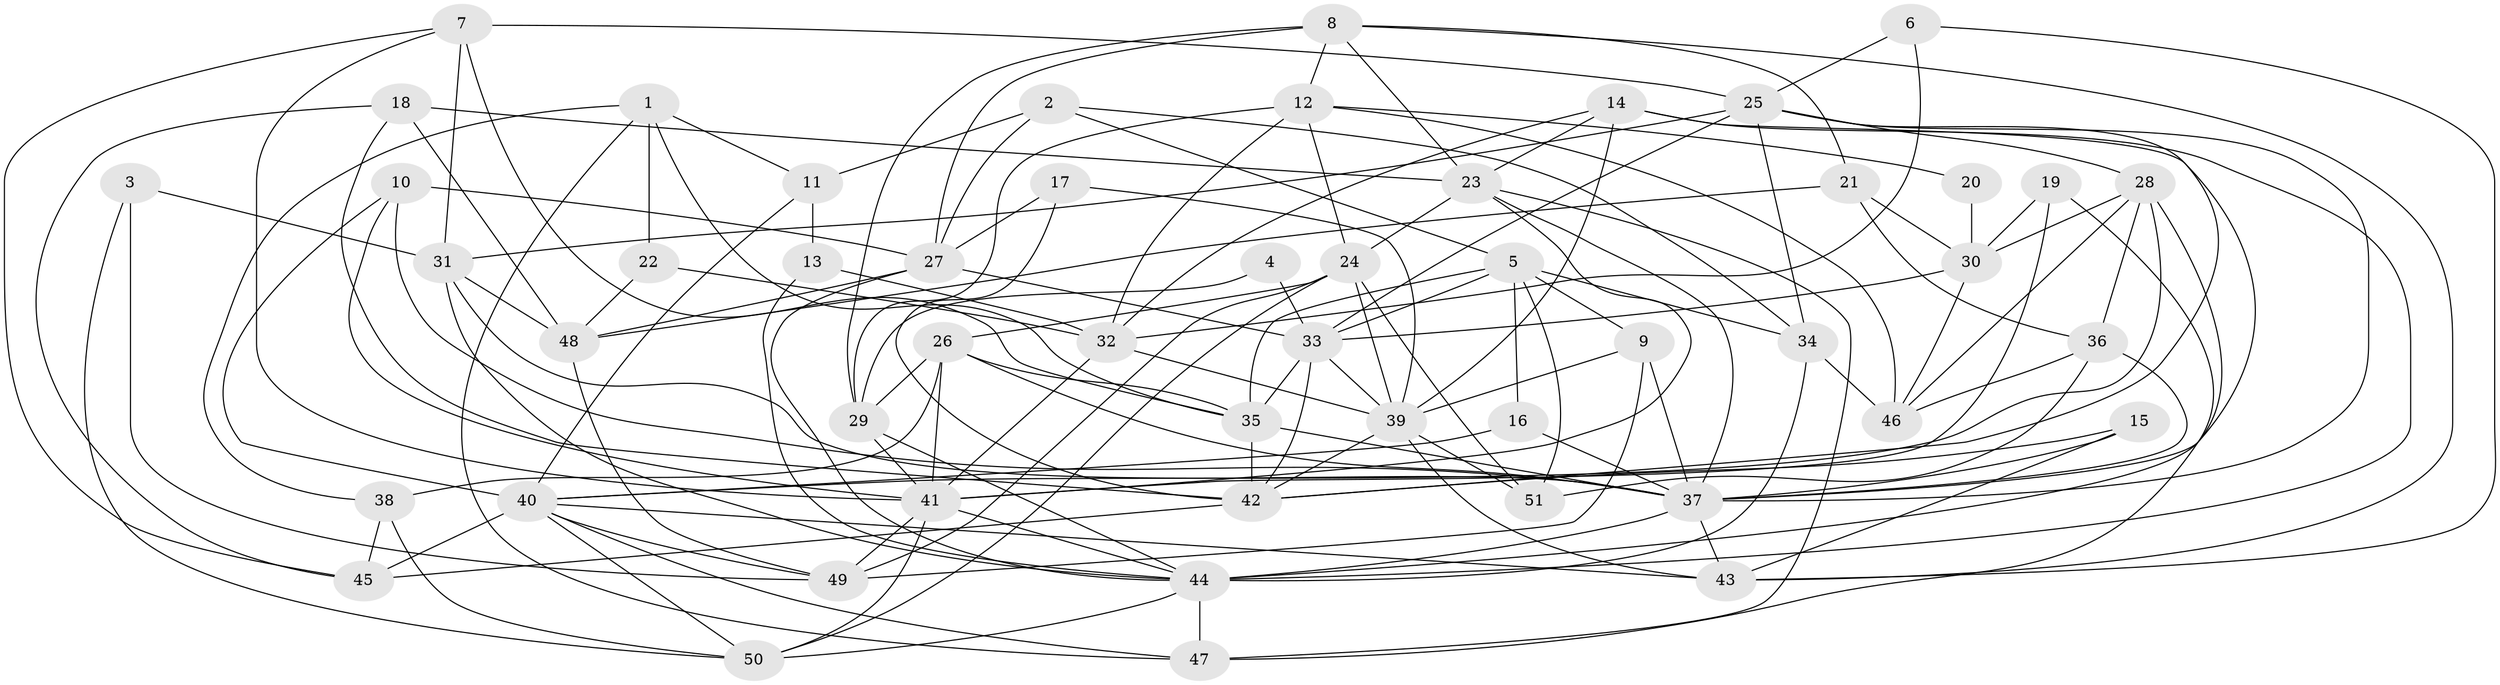 // original degree distribution, {4: 0.27722772277227725, 2: 0.1485148514851485, 3: 0.22772277227722773, 6: 0.07920792079207921, 5: 0.22772277227722773, 7: 0.019801980198019802, 8: 0.019801980198019802}
// Generated by graph-tools (version 1.1) at 2025/26/03/09/25 03:26:11]
// undirected, 51 vertices, 142 edges
graph export_dot {
graph [start="1"]
  node [color=gray90,style=filled];
  1;
  2;
  3;
  4;
  5;
  6;
  7;
  8;
  9;
  10;
  11;
  12;
  13;
  14;
  15;
  16;
  17;
  18;
  19;
  20;
  21;
  22;
  23;
  24;
  25;
  26;
  27;
  28;
  29;
  30;
  31;
  32;
  33;
  34;
  35;
  36;
  37;
  38;
  39;
  40;
  41;
  42;
  43;
  44;
  45;
  46;
  47;
  48;
  49;
  50;
  51;
  1 -- 11 [weight=1.0];
  1 -- 22 [weight=1.0];
  1 -- 35 [weight=1.0];
  1 -- 38 [weight=1.0];
  1 -- 47 [weight=1.0];
  2 -- 5 [weight=1.0];
  2 -- 11 [weight=1.0];
  2 -- 27 [weight=1.0];
  2 -- 34 [weight=1.0];
  3 -- 31 [weight=1.0];
  3 -- 49 [weight=1.0];
  3 -- 50 [weight=1.0];
  4 -- 29 [weight=1.0];
  4 -- 33 [weight=1.0];
  5 -- 9 [weight=1.0];
  5 -- 16 [weight=1.0];
  5 -- 33 [weight=2.0];
  5 -- 34 [weight=1.0];
  5 -- 35 [weight=2.0];
  5 -- 51 [weight=1.0];
  6 -- 25 [weight=1.0];
  6 -- 32 [weight=1.0];
  6 -- 43 [weight=1.0];
  7 -- 25 [weight=1.0];
  7 -- 31 [weight=1.0];
  7 -- 35 [weight=1.0];
  7 -- 41 [weight=1.0];
  7 -- 45 [weight=1.0];
  8 -- 12 [weight=1.0];
  8 -- 21 [weight=1.0];
  8 -- 23 [weight=1.0];
  8 -- 27 [weight=1.0];
  8 -- 29 [weight=1.0];
  8 -- 43 [weight=1.0];
  9 -- 37 [weight=1.0];
  9 -- 39 [weight=2.0];
  9 -- 49 [weight=1.0];
  10 -- 27 [weight=1.0];
  10 -- 37 [weight=1.0];
  10 -- 40 [weight=1.0];
  10 -- 41 [weight=1.0];
  11 -- 13 [weight=1.0];
  11 -- 40 [weight=1.0];
  12 -- 20 [weight=1.0];
  12 -- 24 [weight=1.0];
  12 -- 29 [weight=1.0];
  12 -- 32 [weight=1.0];
  12 -- 46 [weight=1.0];
  13 -- 32 [weight=1.0];
  13 -- 44 [weight=1.0];
  14 -- 23 [weight=1.0];
  14 -- 32 [weight=1.0];
  14 -- 37 [weight=1.0];
  14 -- 39 [weight=1.0];
  14 -- 44 [weight=1.0];
  15 -- 37 [weight=1.0];
  15 -- 42 [weight=1.0];
  15 -- 43 [weight=1.0];
  16 -- 37 [weight=1.0];
  16 -- 40 [weight=1.0];
  17 -- 27 [weight=1.0];
  17 -- 39 [weight=1.0];
  17 -- 42 [weight=1.0];
  18 -- 23 [weight=1.0];
  18 -- 42 [weight=1.0];
  18 -- 45 [weight=1.0];
  18 -- 48 [weight=2.0];
  19 -- 30 [weight=1.0];
  19 -- 41 [weight=1.0];
  19 -- 47 [weight=1.0];
  20 -- 30 [weight=1.0];
  21 -- 30 [weight=1.0];
  21 -- 36 [weight=1.0];
  21 -- 48 [weight=1.0];
  22 -- 32 [weight=1.0];
  22 -- 48 [weight=1.0];
  23 -- 24 [weight=1.0];
  23 -- 37 [weight=1.0];
  23 -- 41 [weight=1.0];
  23 -- 47 [weight=1.0];
  24 -- 26 [weight=1.0];
  24 -- 39 [weight=1.0];
  24 -- 49 [weight=1.0];
  24 -- 50 [weight=1.0];
  24 -- 51 [weight=1.0];
  25 -- 28 [weight=1.0];
  25 -- 31 [weight=1.0];
  25 -- 33 [weight=1.0];
  25 -- 34 [weight=1.0];
  25 -- 37 [weight=1.0];
  25 -- 42 [weight=1.0];
  26 -- 29 [weight=1.0];
  26 -- 35 [weight=1.0];
  26 -- 37 [weight=1.0];
  26 -- 38 [weight=1.0];
  26 -- 41 [weight=1.0];
  27 -- 33 [weight=1.0];
  27 -- 44 [weight=1.0];
  27 -- 48 [weight=1.0];
  28 -- 30 [weight=1.0];
  28 -- 36 [weight=1.0];
  28 -- 40 [weight=1.0];
  28 -- 44 [weight=1.0];
  28 -- 46 [weight=1.0];
  29 -- 41 [weight=1.0];
  29 -- 44 [weight=1.0];
  30 -- 33 [weight=1.0];
  30 -- 46 [weight=1.0];
  31 -- 37 [weight=2.0];
  31 -- 44 [weight=2.0];
  31 -- 48 [weight=1.0];
  32 -- 39 [weight=1.0];
  32 -- 41 [weight=1.0];
  33 -- 35 [weight=1.0];
  33 -- 39 [weight=1.0];
  33 -- 42 [weight=1.0];
  34 -- 44 [weight=1.0];
  34 -- 46 [weight=1.0];
  35 -- 37 [weight=1.0];
  35 -- 42 [weight=1.0];
  36 -- 37 [weight=1.0];
  36 -- 46 [weight=1.0];
  36 -- 51 [weight=1.0];
  37 -- 43 [weight=1.0];
  37 -- 44 [weight=1.0];
  38 -- 45 [weight=1.0];
  38 -- 50 [weight=1.0];
  39 -- 42 [weight=1.0];
  39 -- 43 [weight=1.0];
  39 -- 51 [weight=1.0];
  40 -- 43 [weight=1.0];
  40 -- 45 [weight=1.0];
  40 -- 47 [weight=1.0];
  40 -- 49 [weight=1.0];
  40 -- 50 [weight=1.0];
  41 -- 44 [weight=1.0];
  41 -- 49 [weight=1.0];
  41 -- 50 [weight=1.0];
  42 -- 45 [weight=2.0];
  44 -- 47 [weight=1.0];
  44 -- 50 [weight=1.0];
  48 -- 49 [weight=1.0];
}
